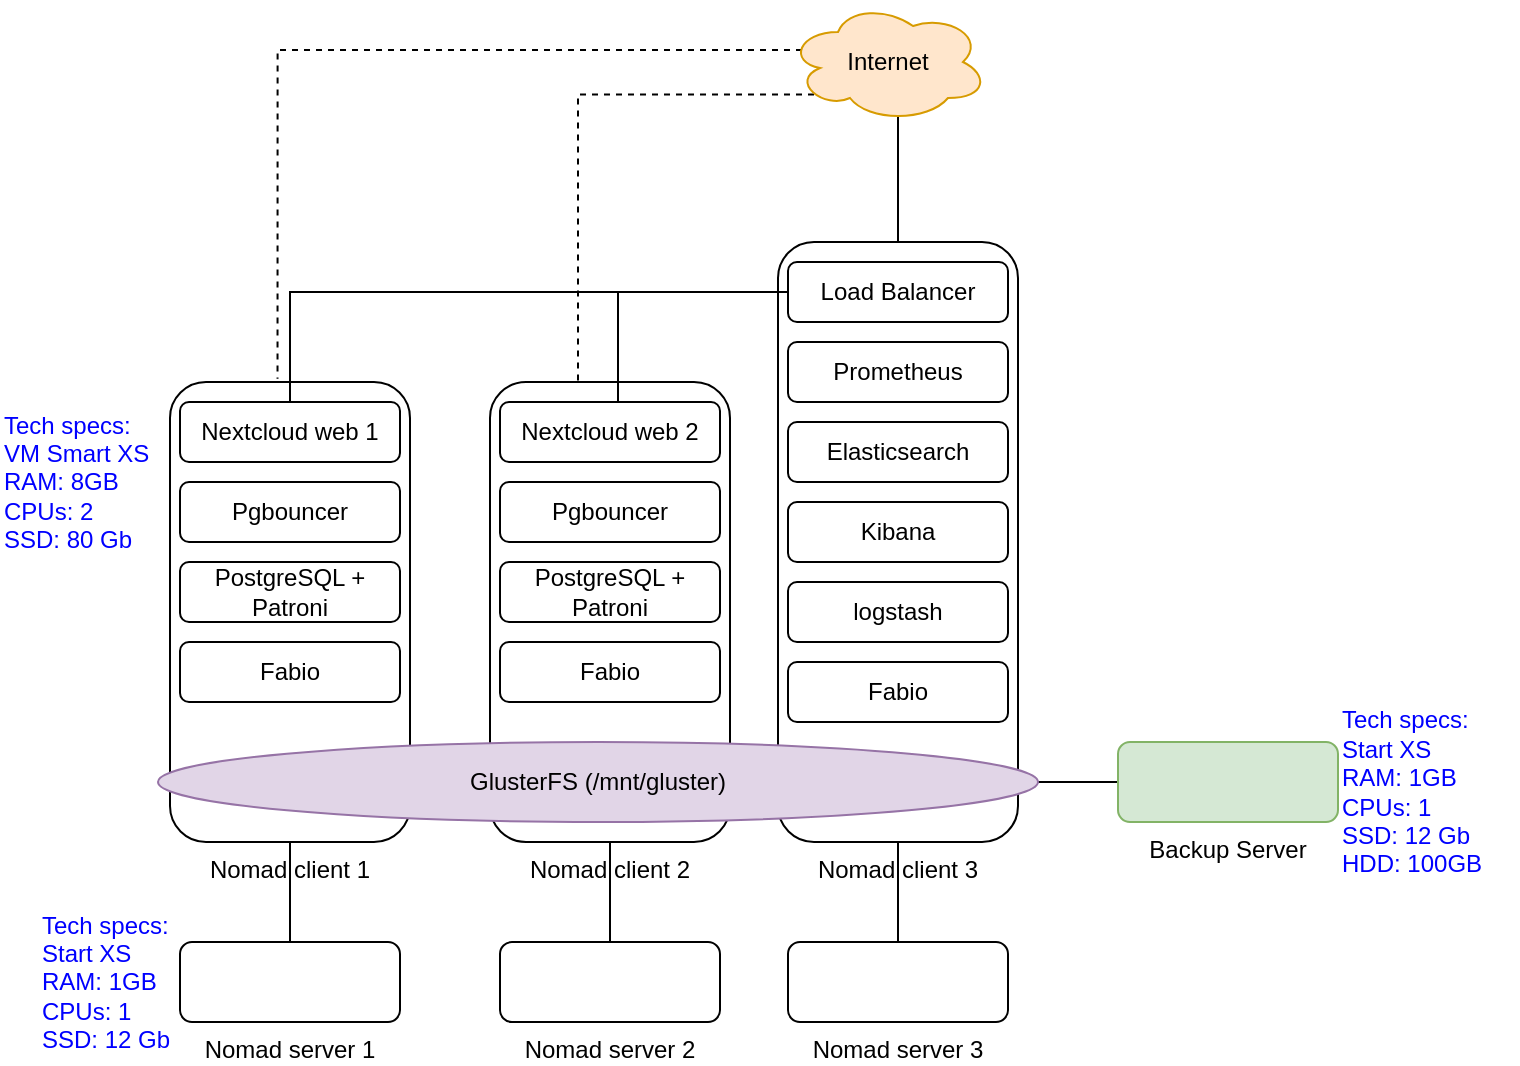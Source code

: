 <mxfile version="12.3.2" type="device" pages="1"><diagram id="nFXz9g6pObJnTwCsmyVm" name="otus_exam"><mxGraphModel dx="1422" dy="816" grid="1" gridSize="10" guides="1" tooltips="1" connect="1" arrows="1" fold="1" page="1" pageScale="1" pageWidth="827" pageHeight="1169" math="0" shadow="0"><root><mxCell id="0"/><mxCell id="1" parent="0"/><mxCell id="VY0zfqVBwVq626zyuFiE-11" style="edgeStyle=orthogonalEdgeStyle;rounded=0;orthogonalLoop=1;jettySize=auto;html=1;exitX=0.55;exitY=0.95;exitDx=0;exitDy=0;exitPerimeter=0;endArrow=none;endFill=0;" parent="1" source="tPsCIHaZ9j_rAp8arFrl-1" target="VY0zfqVBwVq626zyuFiE-10" edge="1"><mxGeometry relative="1" as="geometry"/></mxCell><mxCell id="VY0zfqVBwVq626zyuFiE-15" style="edgeStyle=orthogonalEdgeStyle;rounded=0;orthogonalLoop=1;jettySize=auto;html=1;exitX=0.13;exitY=0.77;exitDx=0;exitDy=0;exitPerimeter=0;entryX=0.75;entryY=0;entryDx=0;entryDy=0;endArrow=none;endFill=0;dashed=1;" parent="1" source="tPsCIHaZ9j_rAp8arFrl-1" target="tPsCIHaZ9j_rAp8arFrl-11" edge="1"><mxGeometry relative="1" as="geometry"><Array as="points"><mxPoint x="340" y="66"/><mxPoint x="340" y="210"/></Array></mxGeometry></mxCell><mxCell id="VY0zfqVBwVq626zyuFiE-16" style="edgeStyle=orthogonalEdgeStyle;rounded=0;orthogonalLoop=1;jettySize=auto;html=1;exitX=0.07;exitY=0.4;exitDx=0;exitDy=0;exitPerimeter=0;dashed=1;endArrow=none;endFill=0;entryX=0.448;entryY=-0.007;entryDx=0;entryDy=0;entryPerimeter=0;" parent="1" source="tPsCIHaZ9j_rAp8arFrl-1" target="tPsCIHaZ9j_rAp8arFrl-2" edge="1"><mxGeometry relative="1" as="geometry"><mxPoint x="190" y="200" as="targetPoint"/></mxGeometry></mxCell><mxCell id="tPsCIHaZ9j_rAp8arFrl-1" value="Internet" style="ellipse;shape=cloud;whiteSpace=wrap;html=1;fillColor=#ffe6cc;strokeColor=#d79b00;" parent="1" vertex="1"><mxGeometry x="445" y="20" width="100" height="60" as="geometry"/></mxCell><mxCell id="tPsCIHaZ9j_rAp8arFrl-30" style="edgeStyle=none;rounded=0;orthogonalLoop=1;jettySize=auto;html=1;exitX=0.5;exitY=1;exitDx=0;exitDy=0;entryX=0.5;entryY=0;entryDx=0;entryDy=0;endArrow=none;endFill=0;" parent="1" source="tPsCIHaZ9j_rAp8arFrl-2" target="tPsCIHaZ9j_rAp8arFrl-21" edge="1"><mxGeometry relative="1" as="geometry"/></mxCell><mxCell id="tPsCIHaZ9j_rAp8arFrl-2" value="Nomad client 1" style="rounded=1;whiteSpace=wrap;html=1;labelPosition=center;verticalLabelPosition=bottom;align=center;verticalAlign=top;" parent="1" vertex="1"><mxGeometry x="136" y="210" width="120" height="230" as="geometry"/></mxCell><mxCell id="tPsCIHaZ9j_rAp8arFrl-32" style="edgeStyle=none;rounded=0;orthogonalLoop=1;jettySize=auto;html=1;exitX=0.5;exitY=1;exitDx=0;exitDy=0;entryX=0.5;entryY=0;entryDx=0;entryDy=0;endArrow=none;endFill=0;" parent="1" source="tPsCIHaZ9j_rAp8arFrl-4" target="tPsCIHaZ9j_rAp8arFrl-23" edge="1"><mxGeometry relative="1" as="geometry"/></mxCell><mxCell id="tPsCIHaZ9j_rAp8arFrl-4" value="Nomad client 3" style="rounded=1;whiteSpace=wrap;html=1;labelPosition=center;verticalLabelPosition=bottom;align=center;verticalAlign=top;" parent="1" vertex="1"><mxGeometry x="440" y="140" width="120" height="300" as="geometry"/></mxCell><mxCell id="tPsCIHaZ9j_rAp8arFrl-7" value="Nextcloud web 1" style="rounded=1;whiteSpace=wrap;html=1;" parent="1" vertex="1"><mxGeometry x="141" y="220" width="110" height="30" as="geometry"/></mxCell><mxCell id="tPsCIHaZ9j_rAp8arFrl-8" value="PostgreSQL + Patroni" style="rounded=1;whiteSpace=wrap;html=1;" parent="1" vertex="1"><mxGeometry x="141" y="300" width="110" height="30" as="geometry"/></mxCell><mxCell id="tPsCIHaZ9j_rAp8arFrl-31" style="edgeStyle=none;rounded=0;orthogonalLoop=1;jettySize=auto;html=1;exitX=0.5;exitY=1;exitDx=0;exitDy=0;endArrow=none;endFill=0;" parent="1" source="tPsCIHaZ9j_rAp8arFrl-11" target="tPsCIHaZ9j_rAp8arFrl-22" edge="1"><mxGeometry relative="1" as="geometry"/></mxCell><mxCell id="tPsCIHaZ9j_rAp8arFrl-11" value="Nomad client 2" style="rounded=1;whiteSpace=wrap;html=1;labelPosition=center;verticalLabelPosition=bottom;align=center;verticalAlign=top;" parent="1" vertex="1"><mxGeometry x="296" y="210" width="120" height="230" as="geometry"/></mxCell><mxCell id="tPsCIHaZ9j_rAp8arFrl-16" value="Prometheus" style="rounded=1;whiteSpace=wrap;html=1;" parent="1" vertex="1"><mxGeometry x="445" y="190" width="110" height="30" as="geometry"/></mxCell><mxCell id="tPsCIHaZ9j_rAp8arFrl-17" value="Elasticsearch" style="rounded=1;whiteSpace=wrap;html=1;" parent="1" vertex="1"><mxGeometry x="445" y="230" width="110" height="30" as="geometry"/></mxCell><mxCell id="tPsCIHaZ9j_rAp8arFrl-33" style="edgeStyle=none;rounded=0;orthogonalLoop=1;jettySize=auto;html=1;exitX=1;exitY=0.5;exitDx=0;exitDy=0;entryX=0;entryY=0.5;entryDx=0;entryDy=0;endArrow=none;endFill=0;" parent="1" source="tPsCIHaZ9j_rAp8arFrl-20" target="tPsCIHaZ9j_rAp8arFrl-24" edge="1"><mxGeometry relative="1" as="geometry"/></mxCell><mxCell id="tPsCIHaZ9j_rAp8arFrl-20" value="GlusterFS (/mnt/gluster)" style="ellipse;whiteSpace=wrap;html=1;fillColor=#e1d5e7;strokeColor=#9673a6;" parent="1" vertex="1"><mxGeometry x="130" y="390" width="440" height="40" as="geometry"/></mxCell><mxCell id="tPsCIHaZ9j_rAp8arFrl-21" value="Nomad server 1" style="rounded=1;whiteSpace=wrap;html=1;labelPosition=center;verticalLabelPosition=bottom;align=center;verticalAlign=top;" parent="1" vertex="1"><mxGeometry x="141" y="490" width="110" height="40" as="geometry"/></mxCell><mxCell id="tPsCIHaZ9j_rAp8arFrl-22" value="Nomad server 2" style="rounded=1;whiteSpace=wrap;html=1;labelPosition=center;verticalLabelPosition=bottom;align=center;verticalAlign=top;" parent="1" vertex="1"><mxGeometry x="301" y="490" width="110" height="40" as="geometry"/></mxCell><mxCell id="tPsCIHaZ9j_rAp8arFrl-23" value="Nomad server 3" style="rounded=1;whiteSpace=wrap;html=1;labelPosition=center;verticalLabelPosition=bottom;align=center;verticalAlign=top;" parent="1" vertex="1"><mxGeometry x="445" y="490" width="110" height="40" as="geometry"/></mxCell><mxCell id="tPsCIHaZ9j_rAp8arFrl-24" value="Backup Server" style="rounded=1;whiteSpace=wrap;html=1;labelPosition=center;verticalLabelPosition=bottom;align=center;verticalAlign=top;fillColor=#d5e8d4;strokeColor=#82b366;" parent="1" vertex="1"><mxGeometry x="610" y="390" width="110" height="40" as="geometry"/></mxCell><mxCell id="tPsCIHaZ9j_rAp8arFrl-34" value="Tech specs:&lt;br&gt;VM Smart XS&lt;br&gt;RAM: 8GB&lt;br&gt;CPUs: 2&lt;br&gt;SSD: 80 Gb" style="text;html=1;align=left;verticalAlign=middle;resizable=0;points=[];autosize=1;fontColor=#0000FF;" parent="1" vertex="1"><mxGeometry x="51" y="220" width="90" height="80" as="geometry"/></mxCell><mxCell id="tPsCIHaZ9j_rAp8arFrl-35" value="Tech specs:&lt;br&gt;Start XS&lt;br&gt;RAM: 1GB&lt;br&gt;CPUs: 1&lt;br&gt;SSD: 12 Gb" style="text;html=1;align=left;verticalAlign=middle;resizable=0;points=[];autosize=1;fontColor=#0000FF;" parent="1" vertex="1"><mxGeometry x="70" y="470" width="80" height="80" as="geometry"/></mxCell><mxCell id="tPsCIHaZ9j_rAp8arFrl-36" value="Tech specs:&lt;br&gt;Start XS&lt;br&gt;RAM: 1GB&lt;br&gt;CPUs: 1&lt;br&gt;SSD: 12 Gb&lt;br&gt;HDD: 100GB" style="text;html=1;align=left;verticalAlign=middle;resizable=0;points=[];autosize=1;fontColor=#0000FF;" parent="1" vertex="1"><mxGeometry x="720" y="370" width="90" height="90" as="geometry"/></mxCell><mxCell id="VY0zfqVBwVq626zyuFiE-1" value="Pgbouncer" style="rounded=1;whiteSpace=wrap;html=1;" parent="1" vertex="1"><mxGeometry x="141" y="260" width="110" height="30" as="geometry"/></mxCell><mxCell id="VY0zfqVBwVq626zyuFiE-2" value="Fabio" style="rounded=1;whiteSpace=wrap;html=1;" parent="1" vertex="1"><mxGeometry x="141" y="340" width="110" height="30" as="geometry"/></mxCell><mxCell id="VY0zfqVBwVq626zyuFiE-3" value="PostgreSQL + Patroni" style="rounded=1;whiteSpace=wrap;html=1;" parent="1" vertex="1"><mxGeometry x="301" y="300" width="110" height="30" as="geometry"/></mxCell><mxCell id="VY0zfqVBwVq626zyuFiE-4" value="Pgbouncer" style="rounded=1;whiteSpace=wrap;html=1;" parent="1" vertex="1"><mxGeometry x="301" y="260" width="110" height="30" as="geometry"/></mxCell><mxCell id="VY0zfqVBwVq626zyuFiE-5" value="Nextcloud web 2" style="rounded=1;whiteSpace=wrap;html=1;" parent="1" vertex="1"><mxGeometry x="301" y="220" width="110" height="30" as="geometry"/></mxCell><mxCell id="VY0zfqVBwVq626zyuFiE-6" value="Fabio" style="rounded=1;whiteSpace=wrap;html=1;" parent="1" vertex="1"><mxGeometry x="301" y="340" width="110" height="30" as="geometry"/></mxCell><mxCell id="VY0zfqVBwVq626zyuFiE-7" value="Fabio" style="rounded=1;whiteSpace=wrap;html=1;" parent="1" vertex="1"><mxGeometry x="445" y="350" width="110" height="30" as="geometry"/></mxCell><mxCell id="VY0zfqVBwVq626zyuFiE-8" value="Kibana" style="rounded=1;whiteSpace=wrap;html=1;" parent="1" vertex="1"><mxGeometry x="445" y="270" width="110" height="30" as="geometry"/></mxCell><mxCell id="VY0zfqVBwVq626zyuFiE-9" value="logstash" style="rounded=1;whiteSpace=wrap;html=1;" parent="1" vertex="1"><mxGeometry x="445" y="310" width="110" height="30" as="geometry"/></mxCell><mxCell id="VY0zfqVBwVq626zyuFiE-12" style="edgeStyle=orthogonalEdgeStyle;rounded=0;orthogonalLoop=1;jettySize=auto;html=1;exitX=0.5;exitY=0;exitDx=0;exitDy=0;endArrow=none;endFill=0;" parent="1" source="VY0zfqVBwVq626zyuFiE-5" target="tPsCIHaZ9j_rAp8arFrl-7" edge="1"><mxGeometry relative="1" as="geometry"><Array as="points"><mxPoint x="360" y="220"/><mxPoint x="360" y="165"/><mxPoint x="196" y="165"/></Array></mxGeometry></mxCell><mxCell id="VY0zfqVBwVq626zyuFiE-14" style="edgeStyle=orthogonalEdgeStyle;rounded=0;orthogonalLoop=1;jettySize=auto;html=1;exitX=0;exitY=0.5;exitDx=0;exitDy=0;endArrow=none;endFill=0;" parent="1" source="VY0zfqVBwVq626zyuFiE-10" edge="1"><mxGeometry relative="1" as="geometry"><mxPoint x="360" y="165" as="targetPoint"/></mxGeometry></mxCell><mxCell id="VY0zfqVBwVq626zyuFiE-10" value="Load Balancer" style="rounded=1;whiteSpace=wrap;html=1;" parent="1" vertex="1"><mxGeometry x="445" y="150" width="110" height="30" as="geometry"/></mxCell></root></mxGraphModel></diagram></mxfile>